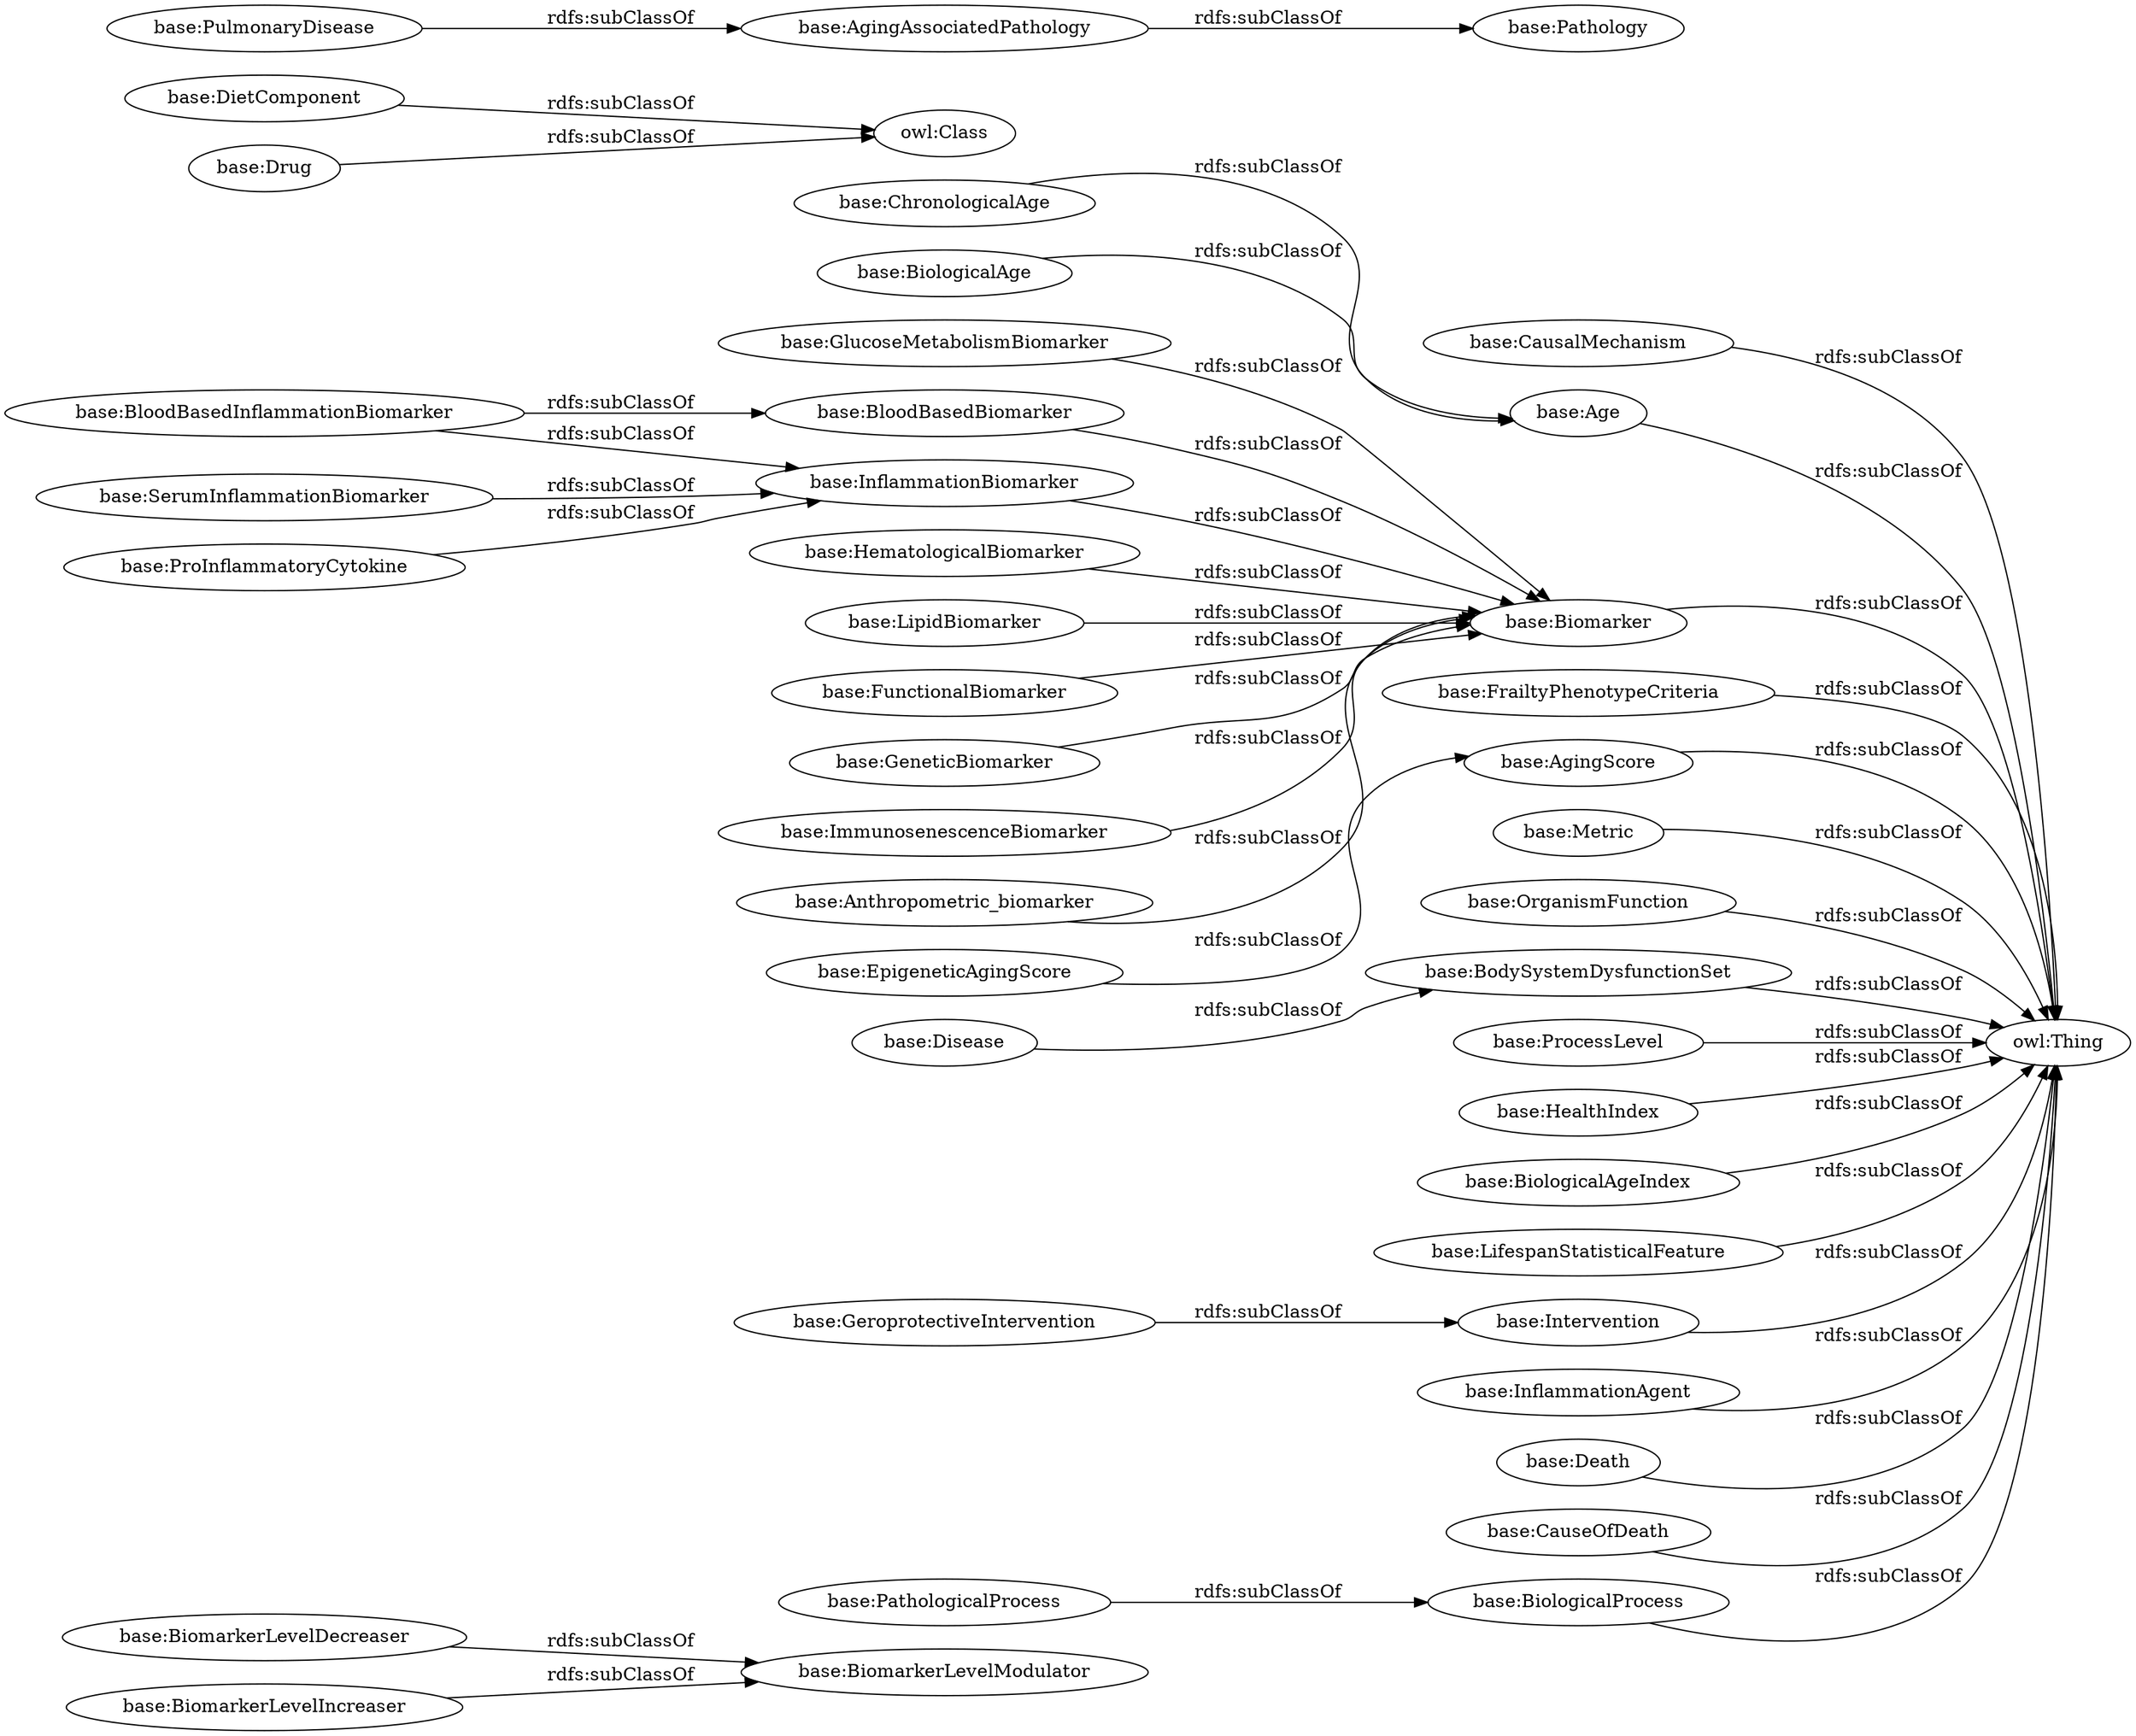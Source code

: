 digraph ar2dtool_diagram { 
rankdir=LR;
size="1000"
	"base:BiomarkerLevelDecreaser" -> "base:BiomarkerLevelModulator" [ label = "rdfs:subClassOf" ];
	"base:BiologicalProcess" -> "owl:Thing" [ label = "rdfs:subClassOf" ];
	"base:CausalMechanism" -> "owl:Thing" [ label = "rdfs:subClassOf" ];
	"base:ChronologicalAge" -> "base:Age" [ label = "rdfs:subClassOf" ];
	"base:GlucoseMetabolismBiomarker" -> "base:Biomarker" [ label = "rdfs:subClassOf" ];
	"base:FrailtyPhenotypeCriteria" -> "owl:Thing" [ label = "rdfs:subClassOf" ];
	"base:EpigeneticAgingScore" -> "base:AgingScore" [ label = "rdfs:subClassOf" ];
	"base:Metric" -> "owl:Thing" [ label = "rdfs:subClassOf" ];
	"base:BiologicalAge" -> "base:Age" [ label = "rdfs:subClassOf" ];
	"base:OrganismFunction" -> "owl:Thing" [ label = "rdfs:subClassOf" ];
	"base:Age" -> "owl:Thing" [ label = "rdfs:subClassOf" ];
	"base:Disease" -> "base:BodySystemDysfunctionSet" [ label = "rdfs:subClassOf" ];
	"base:DietComponent" -> "owl:Class" [ label = "rdfs:subClassOf" ];
	"base:PathologicalProcess" -> "base:BiologicalProcess" [ label = "rdfs:subClassOf" ];
	"base:PulmonaryDisease" -> "base:AgingAssociatedPathology" [ label = "rdfs:subClassOf" ];
	"base:Drug" -> "owl:Class" [ label = "rdfs:subClassOf" ];
	"base:BloodBasedInflammationBiomarker" -> "base:InflammationBiomarker" [ label = "rdfs:subClassOf" ];
	"base:BloodBasedInflammationBiomarker" -> "base:BloodBasedBiomarker" [ label = "rdfs:subClassOf" ];
	"base:HematologicalBiomarker" -> "base:Biomarker" [ label = "rdfs:subClassOf" ];
	"base:ProcessLevel" -> "owl:Thing" [ label = "rdfs:subClassOf" ];
	"base:BloodBasedBiomarker" -> "base:Biomarker" [ label = "rdfs:subClassOf" ];
	"base:Biomarker" -> "owl:Thing" [ label = "rdfs:subClassOf" ];
	"base:AgingScore" -> "owl:Thing" [ label = "rdfs:subClassOf" ];
	"base:HealthIndex" -> "owl:Thing" [ label = "rdfs:subClassOf" ];
	"base:BiologicalAgeIndex" -> "owl:Thing" [ label = "rdfs:subClassOf" ];
	"base:BiomarkerLevelIncreaser" -> "base:BiomarkerLevelModulator" [ label = "rdfs:subClassOf" ];
	"base:LifespanStatisticalFeature" -> "owl:Thing" [ label = "rdfs:subClassOf" ];
	"base:LipidBiomarker" -> "base:Biomarker" [ label = "rdfs:subClassOf" ];
	"base:GeroprotectiveIntervention" -> "base:Intervention" [ label = "rdfs:subClassOf" ];
	"base:BodySystemDysfunctionSet" -> "owl:Thing" [ label = "rdfs:subClassOf" ];
	"base:FunctionalBiomarker" -> "base:Biomarker" [ label = "rdfs:subClassOf" ];
	"base:InflammationAgent" -> "owl:Thing" [ label = "rdfs:subClassOf" ];
	"base:Death" -> "owl:Thing" [ label = "rdfs:subClassOf" ];
	"base:Intervention" -> "owl:Thing" [ label = "rdfs:subClassOf" ];
	"base:GeneticBiomarker" -> "base:Biomarker" [ label = "rdfs:subClassOf" ];
	"base:AgingAssociatedPathology" -> "base:Pathology" [ label = "rdfs:subClassOf" ];
	"base:InflammationBiomarker" -> "base:Biomarker" [ label = "rdfs:subClassOf" ];
	"base:SerumInflammationBiomarker" -> "base:InflammationBiomarker" [ label = "rdfs:subClassOf" ];
	"base:ImmunosenescenceBiomarker" -> "base:Biomarker" [ label = "rdfs:subClassOf" ];
	"base:ProInflammatoryCytokine" -> "base:InflammationBiomarker" [ label = "rdfs:subClassOf" ];
	"base:Anthropometric_biomarker" -> "base:Biomarker" [ label = "rdfs:subClassOf" ];
	"base:CauseOfDeath" -> "owl:Thing" [ label = "rdfs:subClassOf" ];

}
